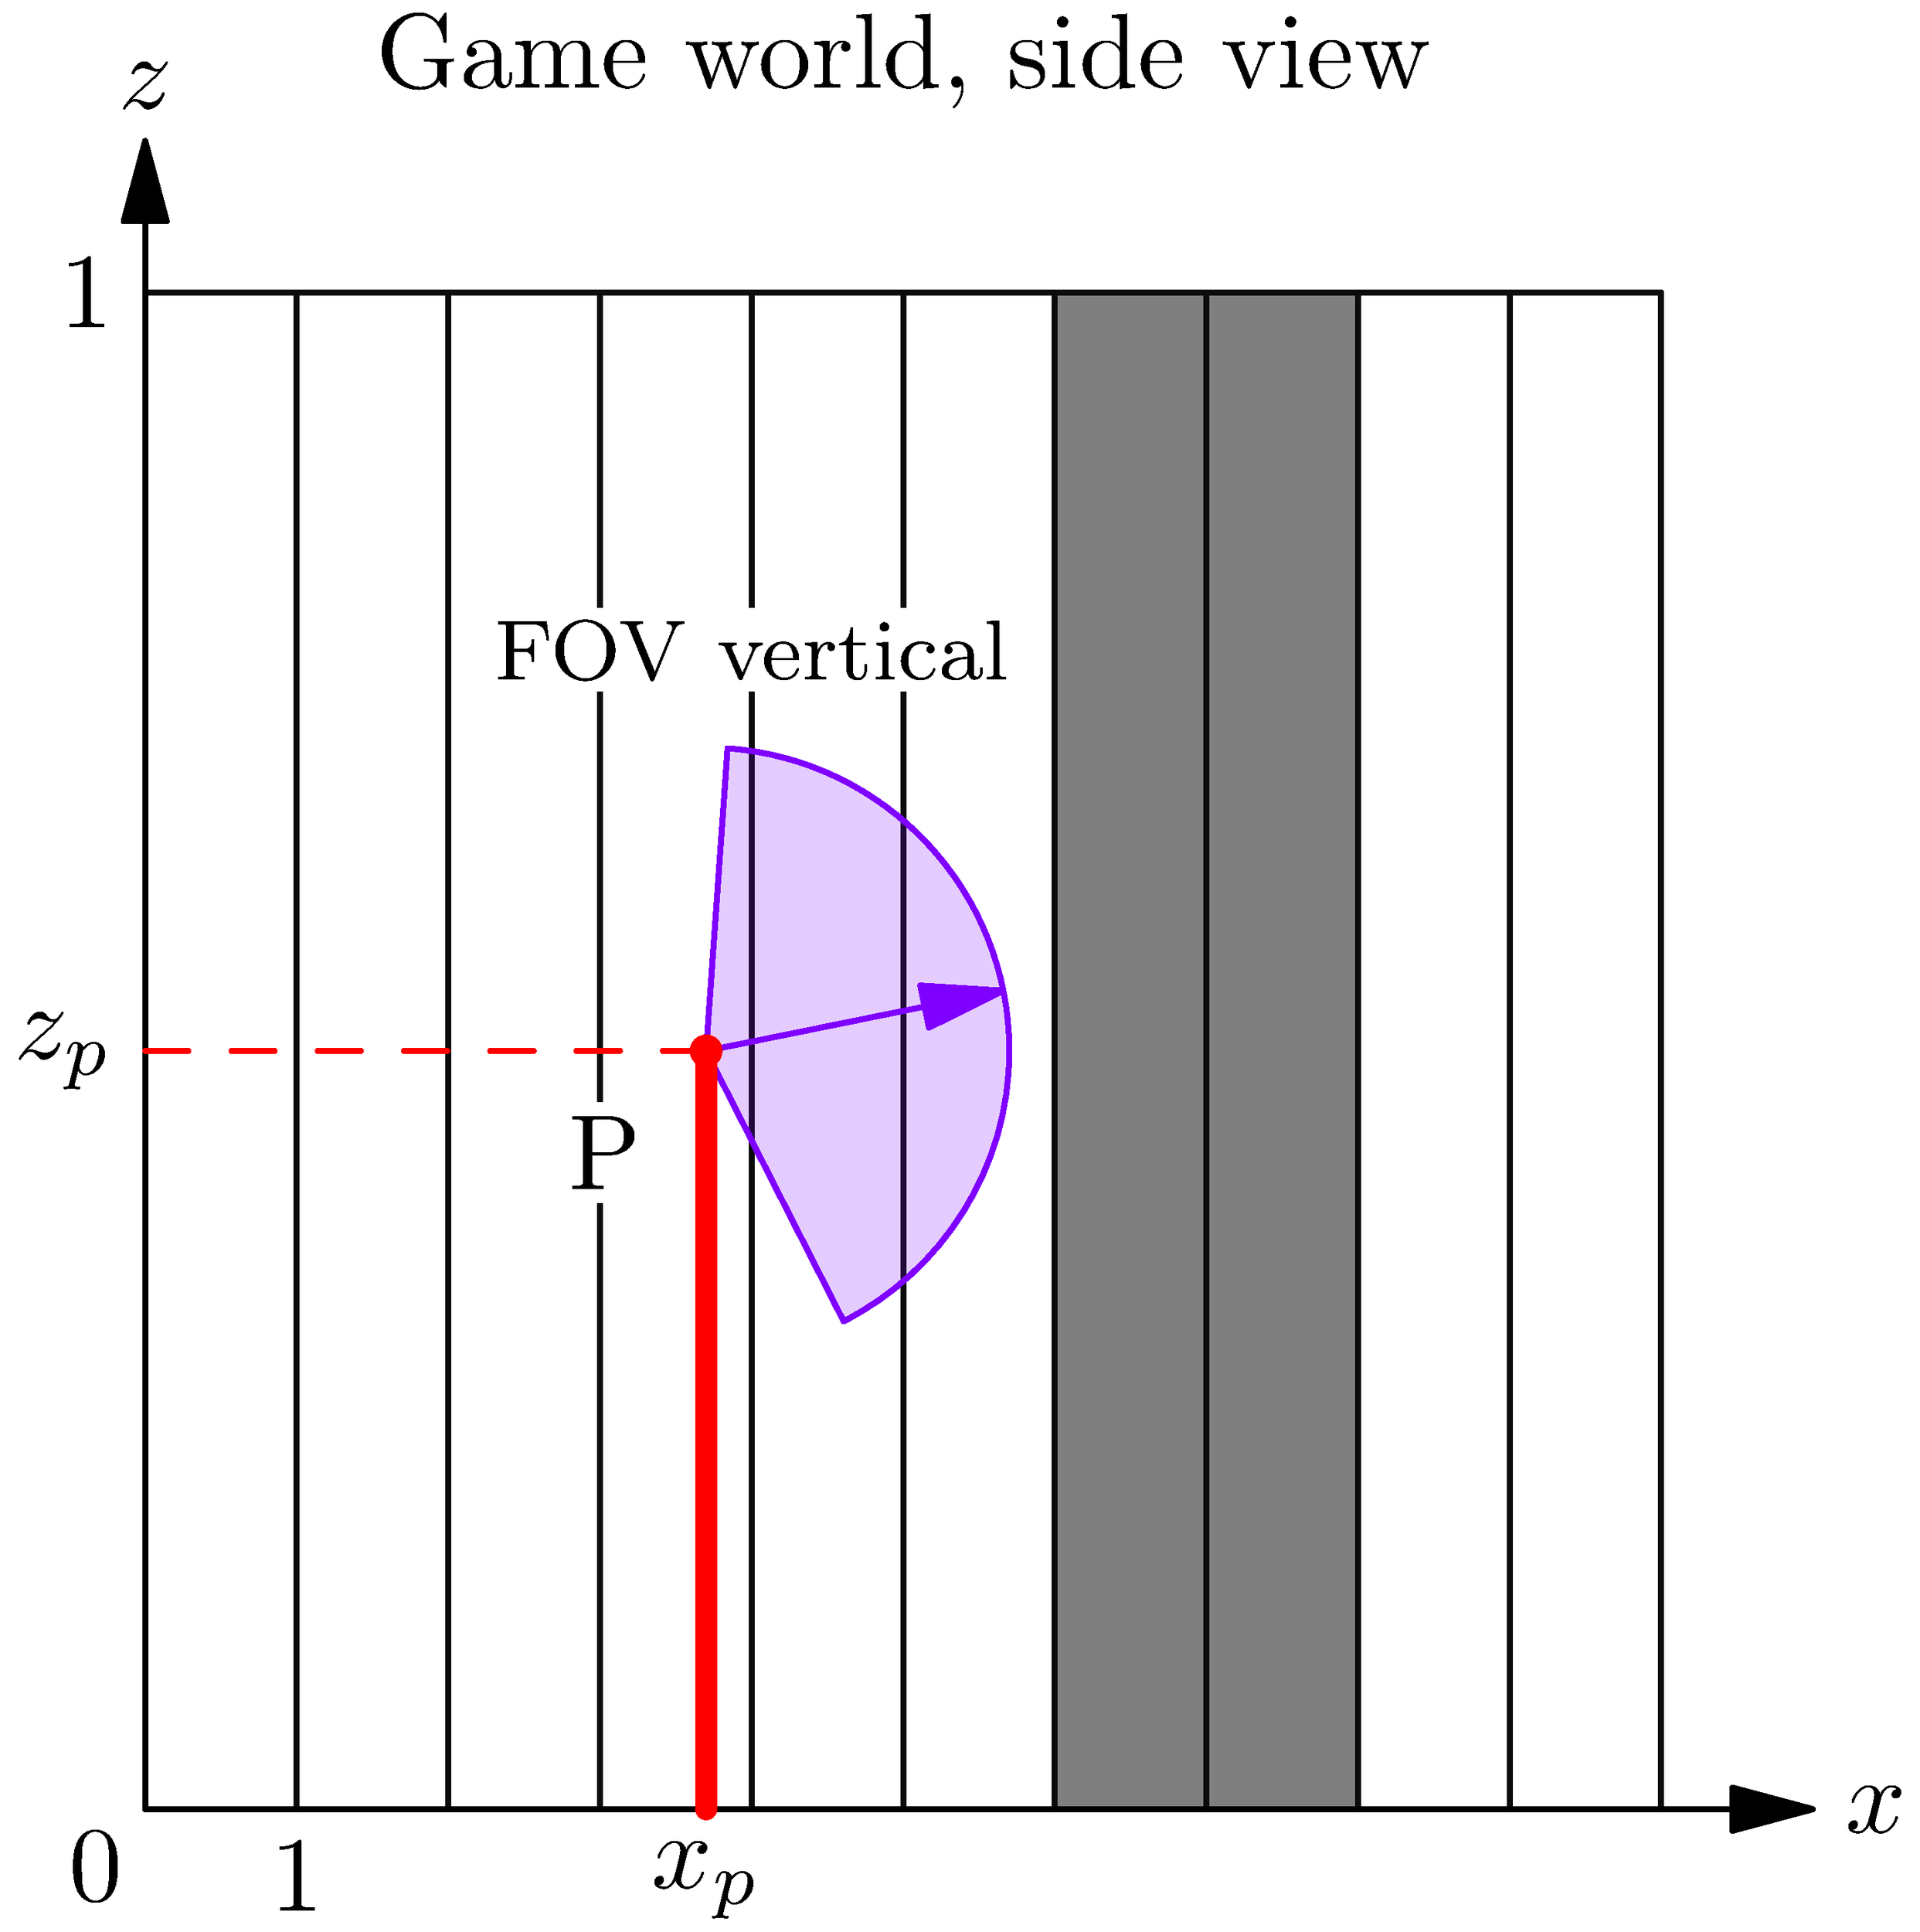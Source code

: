 defaultpen(fontsize(10pt));

settings.render = 16;
unitsize(5cm);

int ntiles = 10;
real wtiles = 1.0/ntiles;
pair player_pos = (0.37, 0.5);
real pa = 0.2;
pair player_dir = player_pos+2wtiles*(cos(pa), sin(pa));
real pFOV = 1.3;
pair player_left = player_pos+2wtiles*(cos(pa+pFOV), sin(pa+pFOV));
pair player_right = player_pos+2wtiles*(cos(pa-pFOV), sin(pa-pFOV));
path player_view = player_pos -- player_left -- arc(player_pos, 2wtiles, degrees(pa+pFOV), degrees(pa-pFOV)) -- player_right -- cycle;

label("Game world, side view", (0.5, 1.1), align=N);

int j = 0;

int i = 6;
fill(box((i*wtiles,j*wtiles),((i+1)*wtiles,(j+10)*wtiles)), gray);
int i = 7;
fill(box((i*wtiles,j*wtiles),((i+1)*wtiles,(j+10)*wtiles)), gray);


for(int i=0; i < ntiles; ++i) {
    draw(box((i*wtiles,j*wtiles),((i+1)*wtiles,(j+10)*wtiles)), darkgray);
}

draw((0,0) -- (1.1,0), arrow = Arrow);
draw((0,0) -- (0,1.1), arrow = Arrow);
label("$x$", (1.1,0), align=E);
label("$z$", (0,1.1), align=N);
label("$0$", (0,0), align=SW);
label("$1$", (0.1,0), align=S);
label("$1$", (0,1), align=W);

fill(player_view, purple+opacity(0.2));
draw(player_view, purple);
draw(player_pos -- (player_pos.x,0), red+linewidth(2));
draw(player_pos -- (0,player_pos.y), red+dashed);
label("$x_p$", (player_pos.x,0), align=S);
label("$z_p$", (0,player_pos.y), align=W);
label("P", player_pos, align=2S+2W, Fill(white));
label("FOV vertical", player_pos, align=14N+E, fontsize(8pt), Fill(white));
draw(player_pos -- player_dir, purple, Arrow);
dot(player_pos, red);